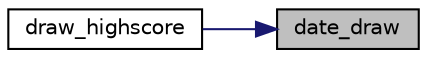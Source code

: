 digraph "date_draw"
{
 // LATEX_PDF_SIZE
  edge [fontname="Helvetica",fontsize="10",labelfontname="Helvetica",labelfontsize="10"];
  node [fontname="Helvetica",fontsize="10",shape=record];
  rankdir="RL";
  Node1 [label="date_draw",height=0.2,width=0.4,color="black", fillcolor="grey75", style="filled", fontcolor="black",tooltip="Draws a given date."];
  Node1 -> Node2 [dir="back",color="midnightblue",fontsize="10",style="solid"];
  Node2 [label="draw_highscore",height=0.2,width=0.4,color="black", fillcolor="white", style="filled",URL="$group__aux__functions.html#gaab476630d5192277f388ebc7dd64ef91",tooltip="Draws High score."];
}
